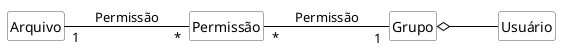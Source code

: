 @startuml mod01ima11
hide circle
hide methods
hide empty members

skinparam class {
    BackgroundColor White
    ArrowColor Black
    BorderColor #505050
}

class "Permissão" as o1
class "Grupo" as o2
class "Usuário" as o3
class "Arquivo" as o4
left to right direction
o1"*" -- "1"o2: Permissão
o2 o-- o3
o4"1" -- "*"o1: Permissão
@enduml